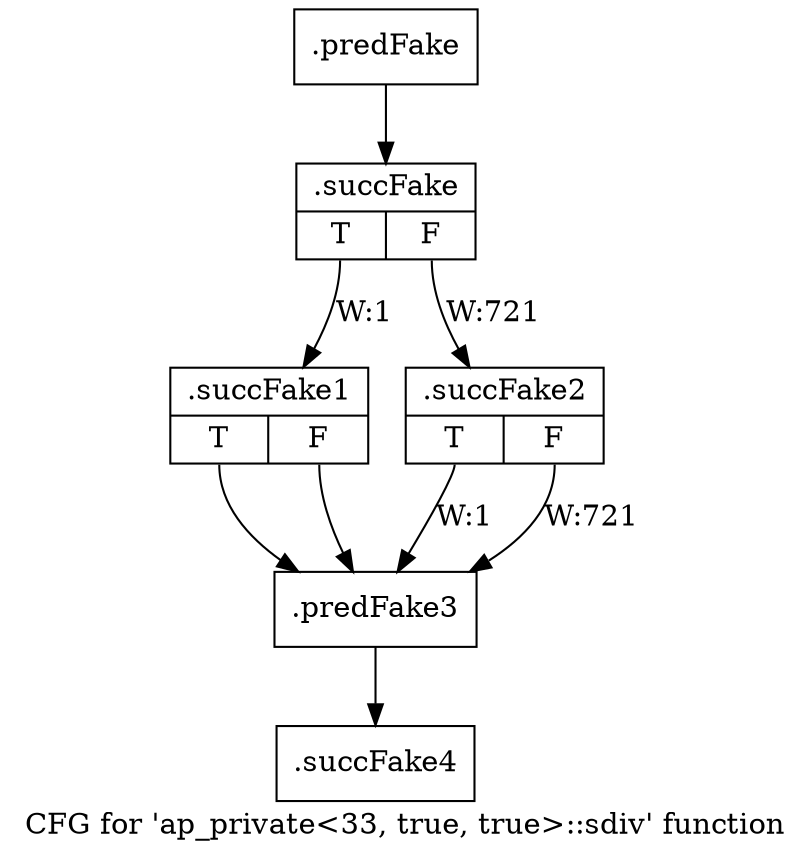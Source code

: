 digraph "CFG for 'ap_private\<33, true, true\>::sdiv' function" {
	label="CFG for 'ap_private\<33, true, true\>::sdiv' function";

	Node0x5e0de40 [shape=record,filename="",linenumber="",label="{.predFake}"];
	Node0x5e0de40 -> Node0x60d8f30[ callList="" memoryops="" filename="/mnt/xilinx/Vitis_HLS/2021.2/include/etc/ap_private.h" execusionnum="720"];
	Node0x60d8f30 [shape=record,filename="/mnt/xilinx/Vitis_HLS/2021.2/include/etc/ap_private.h",linenumber="2243",label="{.succFake|{<s0>T|<s1>F}}"];
	Node0x60d8f30:s0 -> Node0x60d8fe0[label="W:1" callList="" memoryops="" filename="/mnt/xilinx/Vitis_HLS/2021.2/include/etc/ap_private.h" execusionnum="0"];
	Node0x60d8f30:s1 -> Node0x60d9090[label="W:721" callList="" memoryops="" filename="/mnt/xilinx/Vitis_HLS/2021.2/include/etc/ap_private.h" execusionnum="720"];
	Node0x60d8fe0 [shape=record,filename="/mnt/xilinx/Vitis_HLS/2021.2/include/etc/ap_private.h",linenumber="2244",label="{.succFake1|{<s0>T|<s1>F}}"];
	Node0x60d8fe0:s0 -> Node0x5e0e0c0[ callList="" memoryops="" filename="/mnt/xilinx/Vitis_HLS/2021.2/include/etc/ap_private.h" execusionnum="0"];
	Node0x60d8fe0:s1 -> Node0x5e0e0c0[ callList="" memoryops="" filename="/mnt/xilinx/Vitis_HLS/2021.2/include/etc/ap_private.h" execusionnum="0"];
	Node0x60d9090 [shape=record,filename="/mnt/xilinx/Vitis_HLS/2021.2/include/etc/ap_private.h",linenumber="2248",label="{.succFake2|{<s0>T|<s1>F}}"];
	Node0x60d9090:s0 -> Node0x5e0e0c0[label="W:1" callList="" memoryops="" filename="/mnt/xilinx/Vitis_HLS/2021.2/include/etc/ap_private.h" execusionnum="0"];
	Node0x60d9090:s1 -> Node0x5e0e0c0[label="W:721" callList="" memoryops="" filename="" execusionnum="720"];
	Node0x5e0e0c0 [shape=record,filename="/mnt/xilinx/Vitis_HLS/2021.2/include/etc/ap_private.h",linenumber="2251",label="{.predFake3}"];
	Node0x5e0e0c0 -> Node0x60d9250[ callList="" memoryops="" filename="/mnt/xilinx/Vitis_HLS/2021.2/include/etc/ap_private.h" execusionnum="720"];
	Node0x60d9250 [shape=record,filename="/mnt/xilinx/Vitis_HLS/2021.2/include/etc/ap_private.h",linenumber="2251",label="{.succFake4}"];
}
